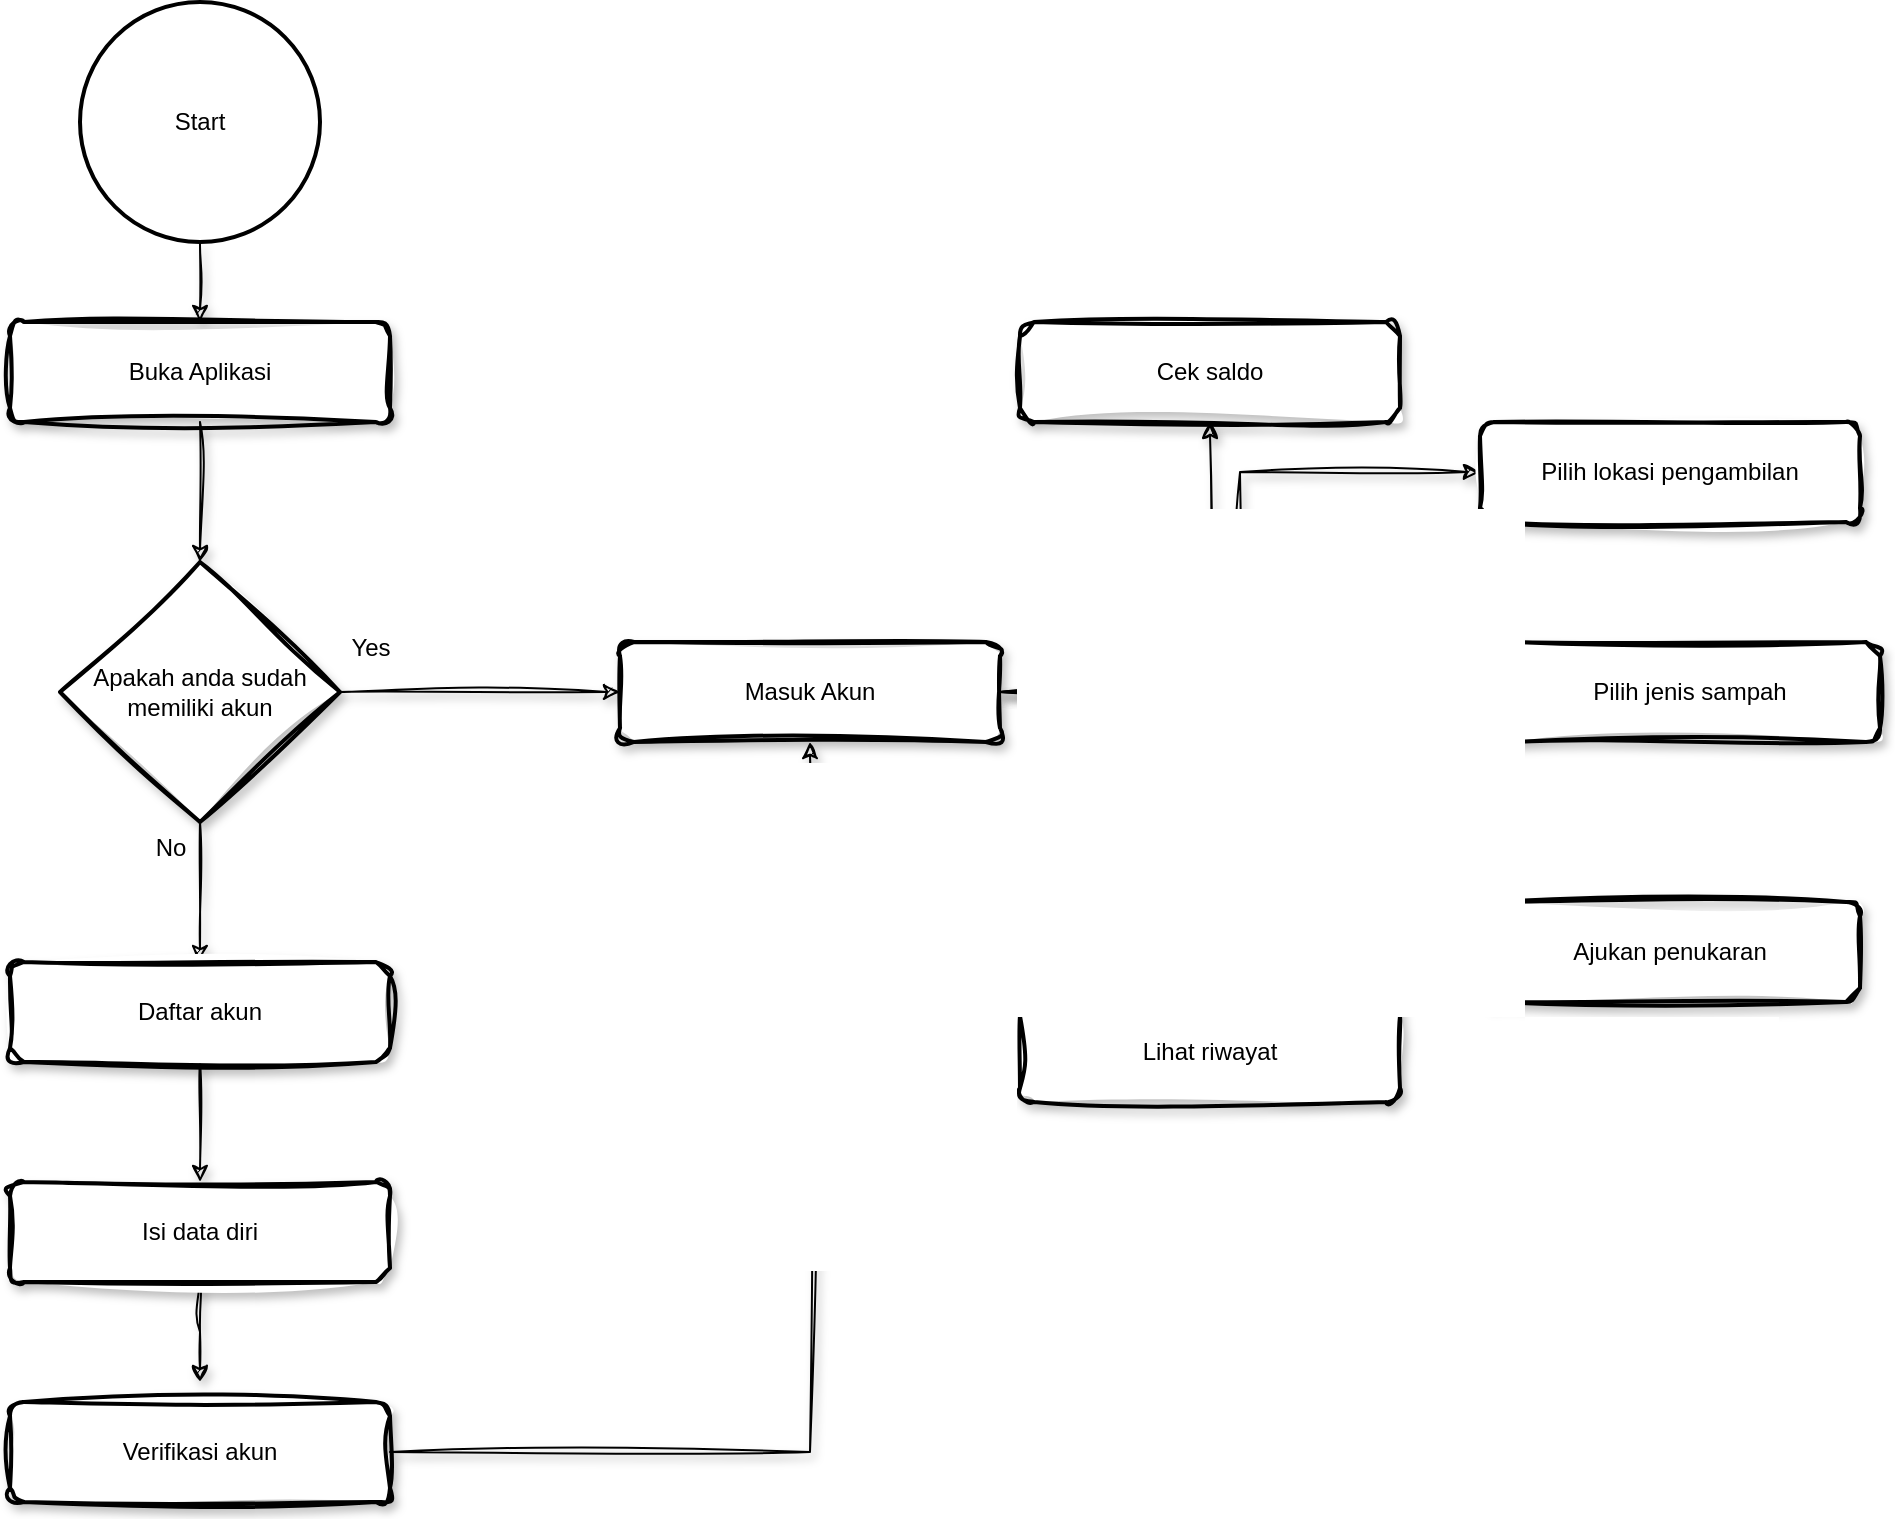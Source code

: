 <mxfile version="26.0.10">
  <diagram id="C5RBs43oDa-KdzZeNtuy" name="Page-1">
    <mxGraphModel dx="1068" dy="2196" grid="1" gridSize="10" guides="1" tooltips="1" connect="1" arrows="1" fold="1" page="1" pageScale="1" pageWidth="827" pageHeight="1169" math="0" shadow="0">
      <root>
        <mxCell id="WIyWlLk6GJQsqaUBKTNV-0" />
        <mxCell id="WIyWlLk6GJQsqaUBKTNV-1" parent="WIyWlLk6GJQsqaUBKTNV-0" />
        <mxCell id="phlCHsFALphJVlGOY4To-1" style="edgeStyle=orthogonalEdgeStyle;rounded=0;orthogonalLoop=1;jettySize=auto;html=1;entryX=0.5;entryY=0;entryDx=0;entryDy=0;sketch=1;curveFitting=1;jiggle=2;shadow=1;" edge="1" parent="WIyWlLk6GJQsqaUBKTNV-1" source="phlCHsFALphJVlGOY4To-2" target="phlCHsFALphJVlGOY4To-4">
          <mxGeometry relative="1" as="geometry" />
        </mxCell>
        <mxCell id="phlCHsFALphJVlGOY4To-2" value="Start" style="strokeWidth=2;html=1;shape=mxgraph.flowchart.start_2;whiteSpace=wrap;" vertex="1" parent="WIyWlLk6GJQsqaUBKTNV-1">
          <mxGeometry x="1265" y="-70" width="120" height="120" as="geometry" />
        </mxCell>
        <mxCell id="phlCHsFALphJVlGOY4To-3" style="edgeStyle=orthogonalEdgeStyle;rounded=0;orthogonalLoop=1;jettySize=auto;html=1;sketch=1;curveFitting=1;jiggle=2;shadow=1;" edge="1" parent="WIyWlLk6GJQsqaUBKTNV-1" source="phlCHsFALphJVlGOY4To-4" target="phlCHsFALphJVlGOY4To-7">
          <mxGeometry relative="1" as="geometry" />
        </mxCell>
        <mxCell id="phlCHsFALphJVlGOY4To-4" value="Buka Aplikasi" style="rounded=1;whiteSpace=wrap;html=1;absoluteArcSize=1;arcSize=14;strokeWidth=2;sketch=1;curveFitting=1;jiggle=2;shadow=1;" vertex="1" parent="WIyWlLk6GJQsqaUBKTNV-1">
          <mxGeometry x="1230" y="90" width="190" height="50" as="geometry" />
        </mxCell>
        <mxCell id="phlCHsFALphJVlGOY4To-5" style="edgeStyle=orthogonalEdgeStyle;rounded=0;orthogonalLoop=1;jettySize=auto;html=1;entryX=0.5;entryY=0;entryDx=0;entryDy=0;sketch=1;curveFitting=1;jiggle=2;shadow=1;" edge="1" parent="WIyWlLk6GJQsqaUBKTNV-1" source="phlCHsFALphJVlGOY4To-7" target="phlCHsFALphJVlGOY4To-9">
          <mxGeometry relative="1" as="geometry" />
        </mxCell>
        <mxCell id="phlCHsFALphJVlGOY4To-6" style="edgeStyle=orthogonalEdgeStyle;rounded=0;orthogonalLoop=1;jettySize=auto;html=1;entryX=0;entryY=0.5;entryDx=0;entryDy=0;sketch=1;curveFitting=1;jiggle=2;shadow=1;" edge="1" parent="WIyWlLk6GJQsqaUBKTNV-1" source="phlCHsFALphJVlGOY4To-7" target="phlCHsFALphJVlGOY4To-17">
          <mxGeometry relative="1" as="geometry" />
        </mxCell>
        <mxCell id="phlCHsFALphJVlGOY4To-7" value="Apakah anda sudah memiliki akun" style="strokeWidth=2;html=1;shape=mxgraph.flowchart.decision;whiteSpace=wrap;sketch=1;curveFitting=1;jiggle=2;shadow=1;" vertex="1" parent="WIyWlLk6GJQsqaUBKTNV-1">
          <mxGeometry x="1255" y="210" width="140" height="130" as="geometry" />
        </mxCell>
        <mxCell id="phlCHsFALphJVlGOY4To-8" style="edgeStyle=orthogonalEdgeStyle;rounded=0;orthogonalLoop=1;jettySize=auto;html=1;entryX=0.5;entryY=0;entryDx=0;entryDy=0;sketch=1;curveFitting=1;jiggle=2;shadow=1;" edge="1" parent="WIyWlLk6GJQsqaUBKTNV-1" source="phlCHsFALphJVlGOY4To-9" target="phlCHsFALphJVlGOY4To-11">
          <mxGeometry relative="1" as="geometry" />
        </mxCell>
        <mxCell id="phlCHsFALphJVlGOY4To-9" value="Daftar akun" style="rounded=1;whiteSpace=wrap;html=1;absoluteArcSize=1;arcSize=14;strokeWidth=2;sketch=1;curveFitting=1;jiggle=2;shadow=1;" vertex="1" parent="WIyWlLk6GJQsqaUBKTNV-1">
          <mxGeometry x="1230" y="410" width="190" height="50" as="geometry" />
        </mxCell>
        <mxCell id="phlCHsFALphJVlGOY4To-10" style="edgeStyle=orthogonalEdgeStyle;rounded=0;orthogonalLoop=1;jettySize=auto;html=1;entryX=0.5;entryY=0;entryDx=0;entryDy=0;sketch=1;curveFitting=1;jiggle=2;shadow=1;" edge="1" parent="WIyWlLk6GJQsqaUBKTNV-1" source="phlCHsFALphJVlGOY4To-11">
          <mxGeometry relative="1" as="geometry">
            <mxPoint x="1325" y="620" as="targetPoint" />
          </mxGeometry>
        </mxCell>
        <mxCell id="phlCHsFALphJVlGOY4To-11" value="Isi data diri" style="rounded=1;whiteSpace=wrap;html=1;absoluteArcSize=1;arcSize=14;strokeWidth=2;sketch=1;curveFitting=1;jiggle=2;shadow=1;" vertex="1" parent="WIyWlLk6GJQsqaUBKTNV-1">
          <mxGeometry x="1230" y="520" width="190" height="50" as="geometry" />
        </mxCell>
        <mxCell id="phlCHsFALphJVlGOY4To-12" style="edgeStyle=orthogonalEdgeStyle;rounded=0;orthogonalLoop=1;jettySize=auto;html=1;entryX=0.5;entryY=1;entryDx=0;entryDy=0;sketch=1;curveFitting=1;jiggle=2;shadow=1;" edge="1" parent="WIyWlLk6GJQsqaUBKTNV-1" source="phlCHsFALphJVlGOY4To-17" target="phlCHsFALphJVlGOY4To-19">
          <mxGeometry relative="1" as="geometry" />
        </mxCell>
        <mxCell id="phlCHsFALphJVlGOY4To-13" style="edgeStyle=orthogonalEdgeStyle;rounded=0;orthogonalLoop=1;jettySize=auto;html=1;sketch=1;curveFitting=1;jiggle=2;shadow=1;" edge="1" parent="WIyWlLk6GJQsqaUBKTNV-1" source="phlCHsFALphJVlGOY4To-17" target="phlCHsFALphJVlGOY4To-20">
          <mxGeometry relative="1" as="geometry" />
        </mxCell>
        <mxCell id="phlCHsFALphJVlGOY4To-14" style="edgeStyle=orthogonalEdgeStyle;rounded=0;orthogonalLoop=1;jettySize=auto;html=1;entryX=0;entryY=0.5;entryDx=0;entryDy=0;sketch=1;curveFitting=1;jiggle=2;shadow=1;" edge="1" parent="WIyWlLk6GJQsqaUBKTNV-1" source="phlCHsFALphJVlGOY4To-17" target="phlCHsFALphJVlGOY4To-18">
          <mxGeometry relative="1" as="geometry" />
        </mxCell>
        <mxCell id="phlCHsFALphJVlGOY4To-15" style="edgeStyle=orthogonalEdgeStyle;rounded=0;orthogonalLoop=1;jettySize=auto;html=1;sketch=1;curveFitting=1;jiggle=2;shadow=1;" edge="1" parent="WIyWlLk6GJQsqaUBKTNV-1" source="phlCHsFALphJVlGOY4To-17" target="phlCHsFALphJVlGOY4To-22">
          <mxGeometry relative="1" as="geometry" />
        </mxCell>
        <mxCell id="phlCHsFALphJVlGOY4To-16" style="edgeStyle=orthogonalEdgeStyle;rounded=0;orthogonalLoop=1;jettySize=auto;html=1;entryX=0;entryY=0.5;entryDx=0;entryDy=0;sketch=1;curveFitting=1;jiggle=2;shadow=1;" edge="1" parent="WIyWlLk6GJQsqaUBKTNV-1" source="phlCHsFALphJVlGOY4To-17" target="phlCHsFALphJVlGOY4To-21">
          <mxGeometry relative="1" as="geometry" />
        </mxCell>
        <mxCell id="phlCHsFALphJVlGOY4To-17" value="Masuk Akun" style="rounded=1;whiteSpace=wrap;html=1;absoluteArcSize=1;arcSize=14;strokeWidth=2;sketch=1;curveFitting=1;jiggle=2;shadow=1;" vertex="1" parent="WIyWlLk6GJQsqaUBKTNV-1">
          <mxGeometry x="1535" y="250" width="190" height="50" as="geometry" />
        </mxCell>
        <mxCell id="phlCHsFALphJVlGOY4To-18" value="Pilih lokasi pengambilan" style="rounded=1;whiteSpace=wrap;html=1;absoluteArcSize=1;arcSize=14;strokeWidth=2;sketch=1;curveFitting=1;jiggle=2;shadow=1;" vertex="1" parent="WIyWlLk6GJQsqaUBKTNV-1">
          <mxGeometry x="1965" y="140" width="190" height="50" as="geometry" />
        </mxCell>
        <mxCell id="phlCHsFALphJVlGOY4To-19" value="Cek saldo" style="rounded=1;whiteSpace=wrap;html=1;absoluteArcSize=1;arcSize=14;strokeWidth=2;sketch=1;curveFitting=1;jiggle=2;shadow=1;" vertex="1" parent="WIyWlLk6GJQsqaUBKTNV-1">
          <mxGeometry x="1735" y="90" width="190" height="50" as="geometry" />
        </mxCell>
        <mxCell id="phlCHsFALphJVlGOY4To-20" value="Pilih jenis sampah" style="rounded=1;whiteSpace=wrap;html=1;absoluteArcSize=1;arcSize=14;strokeWidth=2;sketch=1;curveFitting=1;jiggle=2;shadow=1;" vertex="1" parent="WIyWlLk6GJQsqaUBKTNV-1">
          <mxGeometry x="1975" y="250" width="190" height="50" as="geometry" />
        </mxCell>
        <mxCell id="phlCHsFALphJVlGOY4To-21" value="Ajukan penukaran" style="rounded=1;whiteSpace=wrap;html=1;absoluteArcSize=1;arcSize=14;strokeWidth=2;sketch=1;curveFitting=1;jiggle=2;shadow=1;" vertex="1" parent="WIyWlLk6GJQsqaUBKTNV-1">
          <mxGeometry x="1965" y="380" width="190" height="50" as="geometry" />
        </mxCell>
        <mxCell id="phlCHsFALphJVlGOY4To-22" value="Lihat riwayat" style="rounded=1;whiteSpace=wrap;html=1;absoluteArcSize=1;arcSize=14;strokeWidth=2;sketch=1;curveFitting=1;jiggle=2;shadow=1;" vertex="1" parent="WIyWlLk6GJQsqaUBKTNV-1">
          <mxGeometry x="1735" y="430" width="190" height="50" as="geometry" />
        </mxCell>
        <mxCell id="phlCHsFALphJVlGOY4To-25" style="edgeStyle=orthogonalEdgeStyle;rounded=0;orthogonalLoop=1;jettySize=auto;html=1;entryX=0.5;entryY=1;entryDx=0;entryDy=0;sketch=1;curveFitting=1;jiggle=2;shadow=1;" edge="1" parent="WIyWlLk6GJQsqaUBKTNV-1" source="phlCHsFALphJVlGOY4To-26" target="phlCHsFALphJVlGOY4To-17">
          <mxGeometry relative="1" as="geometry" />
        </mxCell>
        <mxCell id="phlCHsFALphJVlGOY4To-26" value="Verifikasi akun" style="rounded=1;whiteSpace=wrap;html=1;absoluteArcSize=1;arcSize=14;strokeWidth=2;sketch=1;curveFitting=1;jiggle=2;shadow=1;" vertex="1" parent="WIyWlLk6GJQsqaUBKTNV-1">
          <mxGeometry x="1230" y="630" width="190" height="50" as="geometry" />
        </mxCell>
        <mxCell id="phlCHsFALphJVlGOY4To-27" value="No" style="text;html=1;align=center;verticalAlign=middle;resizable=0;points=[];autosize=1;strokeColor=none;fillColor=none;" vertex="1" parent="WIyWlLk6GJQsqaUBKTNV-1">
          <mxGeometry x="1290" y="338" width="40" height="30" as="geometry" />
        </mxCell>
        <mxCell id="phlCHsFALphJVlGOY4To-28" value="Yes" style="text;html=1;align=center;verticalAlign=middle;resizable=0;points=[];autosize=1;strokeColor=none;fillColor=none;" vertex="1" parent="WIyWlLk6GJQsqaUBKTNV-1">
          <mxGeometry x="1390" y="238" width="40" height="30" as="geometry" />
        </mxCell>
      </root>
    </mxGraphModel>
  </diagram>
</mxfile>
